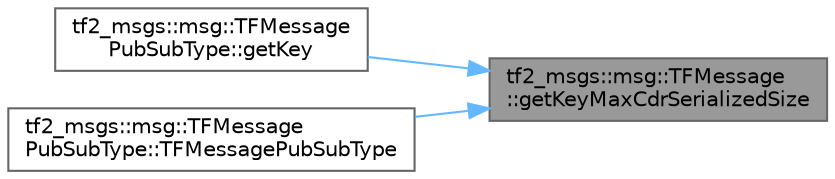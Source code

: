 digraph "tf2_msgs::msg::TFMessage::getKeyMaxCdrSerializedSize"
{
 // INTERACTIVE_SVG=YES
 // LATEX_PDF_SIZE
  bgcolor="transparent";
  edge [fontname=Helvetica,fontsize=10,labelfontname=Helvetica,labelfontsize=10];
  node [fontname=Helvetica,fontsize=10,shape=box,height=0.2,width=0.4];
  rankdir="RL";
  Node1 [id="Node000001",label="tf2_msgs::msg::TFMessage\l::getKeyMaxCdrSerializedSize",height=0.2,width=0.4,color="gray40", fillcolor="grey60", style="filled", fontcolor="black",tooltip="This function returns the maximum serialized size of the Key of an object depending on the buffer ali..."];
  Node1 -> Node2 [id="edge1_Node000001_Node000002",dir="back",color="steelblue1",style="solid",tooltip=" "];
  Node2 [id="Node000002",label="tf2_msgs::msg::TFMessage\lPubSubType::getKey",height=0.2,width=0.4,color="grey40", fillcolor="white", style="filled",URL="$d4/d71/classtf2__msgs_1_1msg_1_1TFMessagePubSubType.html#a9c6cfcb8e31da50b1497c82140655c12",tooltip=" "];
  Node1 -> Node3 [id="edge2_Node000001_Node000003",dir="back",color="steelblue1",style="solid",tooltip=" "];
  Node3 [id="Node000003",label="tf2_msgs::msg::TFMessage\lPubSubType::TFMessagePubSubType",height=0.2,width=0.4,color="grey40", fillcolor="white", style="filled",URL="$d4/d71/classtf2__msgs_1_1msg_1_1TFMessagePubSubType.html#a12d5b409217c71f93c3b99bf910e8880",tooltip=" "];
}

